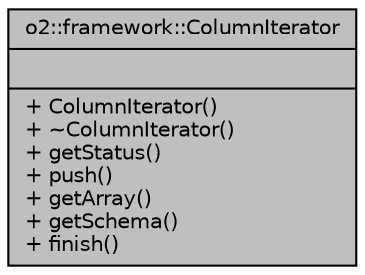 digraph "o2::framework::ColumnIterator"
{
 // INTERACTIVE_SVG=YES
  bgcolor="transparent";
  edge [fontname="Helvetica",fontsize="10",labelfontname="Helvetica",labelfontsize="10"];
  node [fontname="Helvetica",fontsize="10",shape=record];
  Node1 [label="{o2::framework::ColumnIterator\n||+ ColumnIterator()\l+ ~ColumnIterator()\l+ getStatus()\l+ push()\l+ getArray()\l+ getSchema()\l+ finish()\l}",height=0.2,width=0.4,color="black", fillcolor="grey75", style="filled", fontcolor="black"];
}
